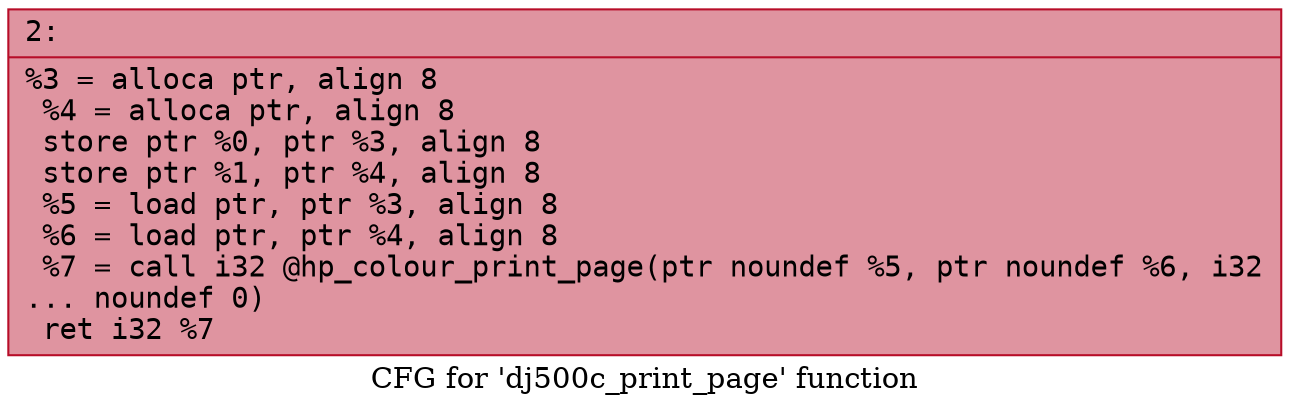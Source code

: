 digraph "CFG for 'dj500c_print_page' function" {
	label="CFG for 'dj500c_print_page' function";

	Node0x600001506990 [shape=record,color="#b70d28ff", style=filled, fillcolor="#b70d2870" fontname="Courier",label="{2:\l|  %3 = alloca ptr, align 8\l  %4 = alloca ptr, align 8\l  store ptr %0, ptr %3, align 8\l  store ptr %1, ptr %4, align 8\l  %5 = load ptr, ptr %3, align 8\l  %6 = load ptr, ptr %4, align 8\l  %7 = call i32 @hp_colour_print_page(ptr noundef %5, ptr noundef %6, i32\l... noundef 0)\l  ret i32 %7\l}"];
}
